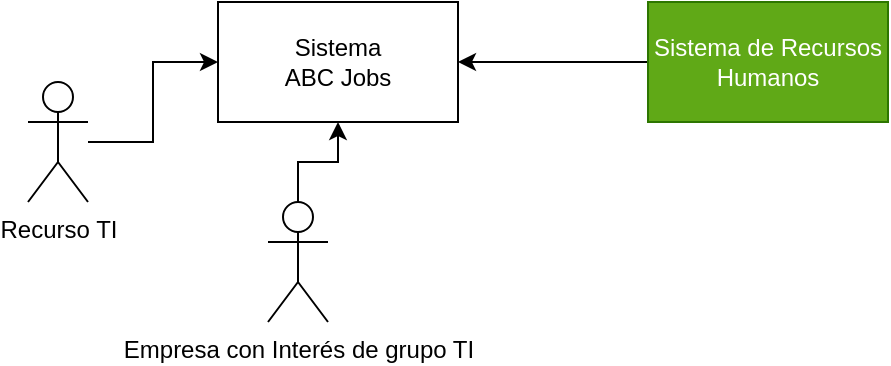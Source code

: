 <mxfile version="21.5.1" type="device">
  <diagram name="Contexto" id="ztoPSp27SqKK37VIA588">
    <mxGraphModel dx="688" dy="435" grid="1" gridSize="10" guides="1" tooltips="1" connect="1" arrows="1" fold="1" page="1" pageScale="1" pageWidth="850" pageHeight="1100" math="0" shadow="0">
      <root>
        <mxCell id="0" />
        <mxCell id="1" parent="0" />
        <mxCell id="JApBpG1Is4ODQqd0xIDY-1" value="Sistema&lt;br&gt;ABC Jobs" style="rounded=0;whiteSpace=wrap;html=1;" vertex="1" parent="1">
          <mxGeometry x="365" y="200" width="120" height="60" as="geometry" />
        </mxCell>
        <mxCell id="JApBpG1Is4ODQqd0xIDY-3" style="edgeStyle=orthogonalEdgeStyle;rounded=0;orthogonalLoop=1;jettySize=auto;html=1;" edge="1" parent="1" source="JApBpG1Is4ODQqd0xIDY-2" target="JApBpG1Is4ODQqd0xIDY-1">
          <mxGeometry relative="1" as="geometry" />
        </mxCell>
        <mxCell id="JApBpG1Is4ODQqd0xIDY-2" value="Recurso TI" style="shape=umlActor;verticalLabelPosition=bottom;verticalAlign=top;html=1;outlineConnect=0;" vertex="1" parent="1">
          <mxGeometry x="270" y="240" width="30" height="60" as="geometry" />
        </mxCell>
        <mxCell id="JApBpG1Is4ODQqd0xIDY-5" style="edgeStyle=orthogonalEdgeStyle;rounded=0;orthogonalLoop=1;jettySize=auto;html=1;" edge="1" parent="1" source="JApBpG1Is4ODQqd0xIDY-4" target="JApBpG1Is4ODQqd0xIDY-1">
          <mxGeometry relative="1" as="geometry" />
        </mxCell>
        <mxCell id="JApBpG1Is4ODQqd0xIDY-4" value="Empresa con Interés de grupo TI" style="shape=umlActor;verticalLabelPosition=bottom;verticalAlign=top;html=1;outlineConnect=0;" vertex="1" parent="1">
          <mxGeometry x="390" y="300" width="30" height="60" as="geometry" />
        </mxCell>
        <mxCell id="JApBpG1Is4ODQqd0xIDY-10" style="edgeStyle=orthogonalEdgeStyle;rounded=0;orthogonalLoop=1;jettySize=auto;html=1;" edge="1" parent="1" source="JApBpG1Is4ODQqd0xIDY-8" target="JApBpG1Is4ODQqd0xIDY-1">
          <mxGeometry relative="1" as="geometry" />
        </mxCell>
        <mxCell id="JApBpG1Is4ODQqd0xIDY-8" value="Sistema de Recursos Humanos" style="rounded=0;whiteSpace=wrap;html=1;fillColor=#60a917;fontColor=#ffffff;strokeColor=#2D7600;" vertex="1" parent="1">
          <mxGeometry x="580" y="200" width="120" height="60" as="geometry" />
        </mxCell>
      </root>
    </mxGraphModel>
  </diagram>
</mxfile>
